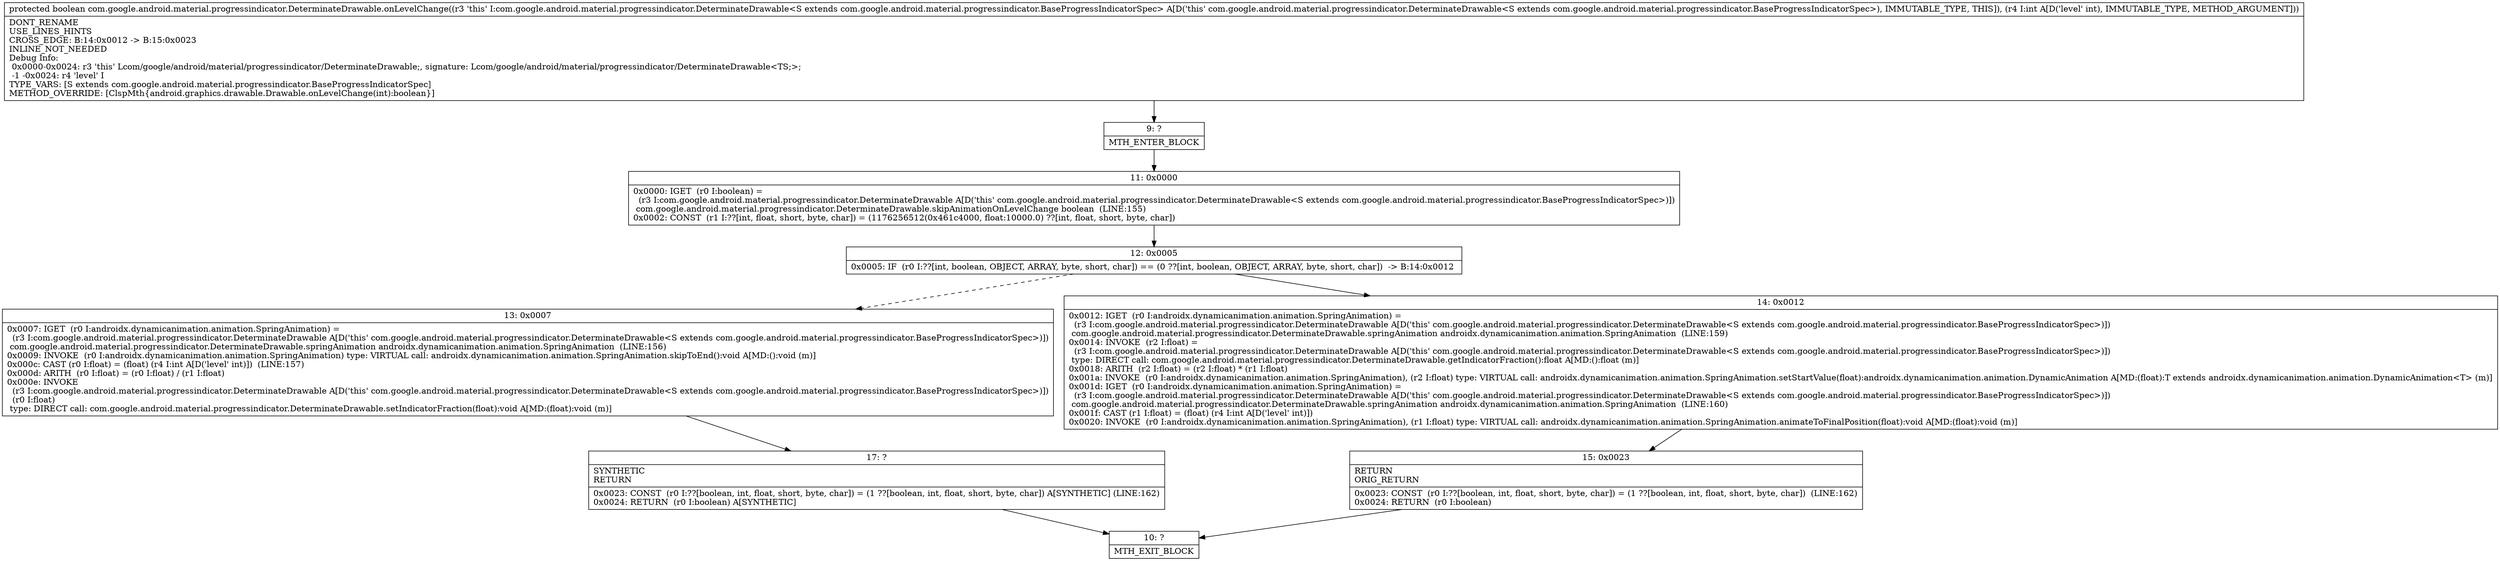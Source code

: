 digraph "CFG forcom.google.android.material.progressindicator.DeterminateDrawable.onLevelChange(I)Z" {
Node_9 [shape=record,label="{9\:\ ?|MTH_ENTER_BLOCK\l}"];
Node_11 [shape=record,label="{11\:\ 0x0000|0x0000: IGET  (r0 I:boolean) = \l  (r3 I:com.google.android.material.progressindicator.DeterminateDrawable A[D('this' com.google.android.material.progressindicator.DeterminateDrawable\<S extends com.google.android.material.progressindicator.BaseProgressIndicatorSpec\>)])\l com.google.android.material.progressindicator.DeterminateDrawable.skipAnimationOnLevelChange boolean  (LINE:155)\l0x0002: CONST  (r1 I:??[int, float, short, byte, char]) = (1176256512(0x461c4000, float:10000.0) ??[int, float, short, byte, char]) \l}"];
Node_12 [shape=record,label="{12\:\ 0x0005|0x0005: IF  (r0 I:??[int, boolean, OBJECT, ARRAY, byte, short, char]) == (0 ??[int, boolean, OBJECT, ARRAY, byte, short, char])  \-\> B:14:0x0012 \l}"];
Node_13 [shape=record,label="{13\:\ 0x0007|0x0007: IGET  (r0 I:androidx.dynamicanimation.animation.SpringAnimation) = \l  (r3 I:com.google.android.material.progressindicator.DeterminateDrawable A[D('this' com.google.android.material.progressindicator.DeterminateDrawable\<S extends com.google.android.material.progressindicator.BaseProgressIndicatorSpec\>)])\l com.google.android.material.progressindicator.DeterminateDrawable.springAnimation androidx.dynamicanimation.animation.SpringAnimation  (LINE:156)\l0x0009: INVOKE  (r0 I:androidx.dynamicanimation.animation.SpringAnimation) type: VIRTUAL call: androidx.dynamicanimation.animation.SpringAnimation.skipToEnd():void A[MD:():void (m)]\l0x000c: CAST (r0 I:float) = (float) (r4 I:int A[D('level' int)])  (LINE:157)\l0x000d: ARITH  (r0 I:float) = (r0 I:float) \/ (r1 I:float) \l0x000e: INVOKE  \l  (r3 I:com.google.android.material.progressindicator.DeterminateDrawable A[D('this' com.google.android.material.progressindicator.DeterminateDrawable\<S extends com.google.android.material.progressindicator.BaseProgressIndicatorSpec\>)])\l  (r0 I:float)\l type: DIRECT call: com.google.android.material.progressindicator.DeterminateDrawable.setIndicatorFraction(float):void A[MD:(float):void (m)]\l}"];
Node_17 [shape=record,label="{17\:\ ?|SYNTHETIC\lRETURN\l|0x0023: CONST  (r0 I:??[boolean, int, float, short, byte, char]) = (1 ??[boolean, int, float, short, byte, char]) A[SYNTHETIC] (LINE:162)\l0x0024: RETURN  (r0 I:boolean) A[SYNTHETIC]\l}"];
Node_10 [shape=record,label="{10\:\ ?|MTH_EXIT_BLOCK\l}"];
Node_14 [shape=record,label="{14\:\ 0x0012|0x0012: IGET  (r0 I:androidx.dynamicanimation.animation.SpringAnimation) = \l  (r3 I:com.google.android.material.progressindicator.DeterminateDrawable A[D('this' com.google.android.material.progressindicator.DeterminateDrawable\<S extends com.google.android.material.progressindicator.BaseProgressIndicatorSpec\>)])\l com.google.android.material.progressindicator.DeterminateDrawable.springAnimation androidx.dynamicanimation.animation.SpringAnimation  (LINE:159)\l0x0014: INVOKE  (r2 I:float) = \l  (r3 I:com.google.android.material.progressindicator.DeterminateDrawable A[D('this' com.google.android.material.progressindicator.DeterminateDrawable\<S extends com.google.android.material.progressindicator.BaseProgressIndicatorSpec\>)])\l type: DIRECT call: com.google.android.material.progressindicator.DeterminateDrawable.getIndicatorFraction():float A[MD:():float (m)]\l0x0018: ARITH  (r2 I:float) = (r2 I:float) * (r1 I:float) \l0x001a: INVOKE  (r0 I:androidx.dynamicanimation.animation.SpringAnimation), (r2 I:float) type: VIRTUAL call: androidx.dynamicanimation.animation.SpringAnimation.setStartValue(float):androidx.dynamicanimation.animation.DynamicAnimation A[MD:(float):T extends androidx.dynamicanimation.animation.DynamicAnimation\<T\> (m)]\l0x001d: IGET  (r0 I:androidx.dynamicanimation.animation.SpringAnimation) = \l  (r3 I:com.google.android.material.progressindicator.DeterminateDrawable A[D('this' com.google.android.material.progressindicator.DeterminateDrawable\<S extends com.google.android.material.progressindicator.BaseProgressIndicatorSpec\>)])\l com.google.android.material.progressindicator.DeterminateDrawable.springAnimation androidx.dynamicanimation.animation.SpringAnimation  (LINE:160)\l0x001f: CAST (r1 I:float) = (float) (r4 I:int A[D('level' int)]) \l0x0020: INVOKE  (r0 I:androidx.dynamicanimation.animation.SpringAnimation), (r1 I:float) type: VIRTUAL call: androidx.dynamicanimation.animation.SpringAnimation.animateToFinalPosition(float):void A[MD:(float):void (m)]\l}"];
Node_15 [shape=record,label="{15\:\ 0x0023|RETURN\lORIG_RETURN\l|0x0023: CONST  (r0 I:??[boolean, int, float, short, byte, char]) = (1 ??[boolean, int, float, short, byte, char])  (LINE:162)\l0x0024: RETURN  (r0 I:boolean) \l}"];
MethodNode[shape=record,label="{protected boolean com.google.android.material.progressindicator.DeterminateDrawable.onLevelChange((r3 'this' I:com.google.android.material.progressindicator.DeterminateDrawable\<S extends com.google.android.material.progressindicator.BaseProgressIndicatorSpec\> A[D('this' com.google.android.material.progressindicator.DeterminateDrawable\<S extends com.google.android.material.progressindicator.BaseProgressIndicatorSpec\>), IMMUTABLE_TYPE, THIS]), (r4 I:int A[D('level' int), IMMUTABLE_TYPE, METHOD_ARGUMENT]))  | DONT_RENAME\lUSE_LINES_HINTS\lCROSS_EDGE: B:14:0x0012 \-\> B:15:0x0023\lINLINE_NOT_NEEDED\lDebug Info:\l  0x0000\-0x0024: r3 'this' Lcom\/google\/android\/material\/progressindicator\/DeterminateDrawable;, signature: Lcom\/google\/android\/material\/progressindicator\/DeterminateDrawable\<TS;\>;\l  \-1 \-0x0024: r4 'level' I\lTYPE_VARS: [S extends com.google.android.material.progressindicator.BaseProgressIndicatorSpec]\lMETHOD_OVERRIDE: [ClspMth\{android.graphics.drawable.Drawable.onLevelChange(int):boolean\}]\l}"];
MethodNode -> Node_9;Node_9 -> Node_11;
Node_11 -> Node_12;
Node_12 -> Node_13[style=dashed];
Node_12 -> Node_14;
Node_13 -> Node_17;
Node_17 -> Node_10;
Node_14 -> Node_15;
Node_15 -> Node_10;
}

